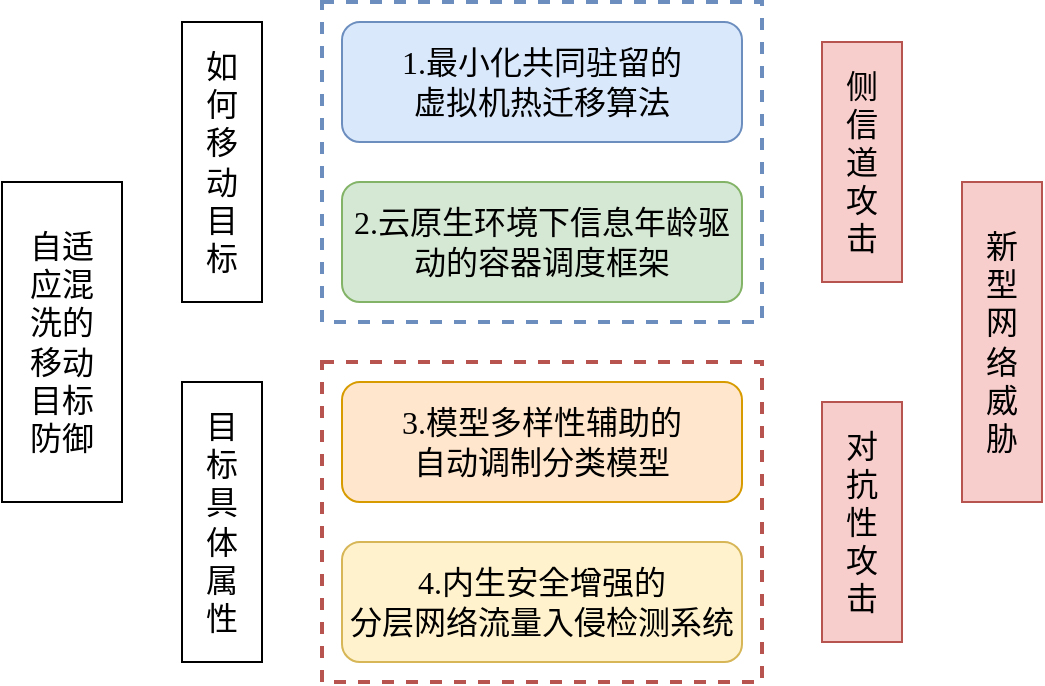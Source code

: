 <mxfile version="22.1.3" type="github">
  <diagram name="第 1 页" id="TFkyCCmXIhcKNt-2Raay">
    <mxGraphModel dx="760" dy="445" grid="1" gridSize="10" guides="1" tooltips="1" connect="1" arrows="1" fold="1" page="1" pageScale="1" pageWidth="1169" pageHeight="827" math="0" shadow="0">
      <root>
        <mxCell id="0" />
        <mxCell id="1" parent="0" />
        <mxCell id="gg39BBJmfK9Wzds0mS3H-12" value="" style="rounded=0;whiteSpace=wrap;html=1;fillColor=none;strokeWidth=2;dashed=1;strokeColor=#b85450;" vertex="1" parent="1">
          <mxGeometry x="390" y="250" width="220" height="160" as="geometry" />
        </mxCell>
        <mxCell id="gg39BBJmfK9Wzds0mS3H-11" value="" style="rounded=0;whiteSpace=wrap;html=1;fillColor=none;strokeColor=#6c8ebf;strokeWidth=2;dashed=1;" vertex="1" parent="1">
          <mxGeometry x="390" y="70" width="220" height="160" as="geometry" />
        </mxCell>
        <mxCell id="gg39BBJmfK9Wzds0mS3H-1" value="3.模型多样性辅助的&lt;br style=&quot;font-size: 16px;&quot;&gt;自动调制分类模型" style="rounded=1;whiteSpace=wrap;html=1;fontFamily=Times New Roman;fontSize=16;fillColor=#ffe6cc;strokeColor=#d79b00;" vertex="1" parent="1">
          <mxGeometry x="400" y="260" width="200" height="60" as="geometry" />
        </mxCell>
        <mxCell id="gg39BBJmfK9Wzds0mS3H-2" value="2.云原生环境下信息年龄驱动的容器调度框架" style="rounded=1;whiteSpace=wrap;html=1;fontFamily=Times New Roman;fontSize=16;fillColor=#d5e8d4;strokeColor=#82b366;" vertex="1" parent="1">
          <mxGeometry x="400" y="160" width="200" height="60" as="geometry" />
        </mxCell>
        <mxCell id="gg39BBJmfK9Wzds0mS3H-3" value="1.最小化共同驻留的&lt;br style=&quot;font-size: 16px;&quot;&gt;虚拟机热迁移算法" style="rounded=1;whiteSpace=wrap;html=1;fontFamily=Times New Roman;fontSize=16;fillColor=#dae8fc;strokeColor=#6c8ebf;" vertex="1" parent="1">
          <mxGeometry x="400" y="80" width="200" height="60" as="geometry" />
        </mxCell>
        <mxCell id="gg39BBJmfK9Wzds0mS3H-4" value="4.内生安全增强的&lt;br style=&quot;font-size: 16px;&quot;&gt;分层网络流量入侵检测系统" style="rounded=1;whiteSpace=wrap;html=1;fontFamily=Times New Roman;fontSize=16;fillColor=#fff2cc;strokeColor=#d6b656;" vertex="1" parent="1">
          <mxGeometry x="400" y="340" width="200" height="60" as="geometry" />
        </mxCell>
        <mxCell id="gg39BBJmfK9Wzds0mS3H-5" value="自适&lt;br&gt;应混&lt;br&gt;洗的&lt;br&gt;移动&lt;br&gt;目标&lt;br&gt;防御" style="rounded=0;whiteSpace=wrap;html=1;fontSize=16;fontFamily=Times New Roman;" vertex="1" parent="1">
          <mxGeometry x="230" y="160" width="60" height="160" as="geometry" />
        </mxCell>
        <mxCell id="gg39BBJmfK9Wzds0mS3H-6" value="如&lt;br&gt;何&lt;br&gt;移&lt;br&gt;动&lt;br&gt;目&lt;br&gt;标" style="rounded=0;whiteSpace=wrap;html=1;fontSize=16;fontFamily=Times New Roman;" vertex="1" parent="1">
          <mxGeometry x="320" y="80" width="40" height="140" as="geometry" />
        </mxCell>
        <mxCell id="gg39BBJmfK9Wzds0mS3H-7" value="侧&lt;br&gt;信&lt;br&gt;道&lt;br&gt;攻&lt;br&gt;击" style="rounded=0;whiteSpace=wrap;html=1;fontSize=16;fontFamily=Times New Roman;fillColor=#f8cecc;strokeColor=#b85450;" vertex="1" parent="1">
          <mxGeometry x="640" y="90" width="40" height="120" as="geometry" />
        </mxCell>
        <mxCell id="gg39BBJmfK9Wzds0mS3H-8" value="对&lt;br&gt;抗&lt;br&gt;性&lt;br&gt;攻&lt;br&gt;击" style="rounded=0;whiteSpace=wrap;html=1;fontSize=16;fontFamily=Times New Roman;fillColor=#f8cecc;strokeColor=#b85450;" vertex="1" parent="1">
          <mxGeometry x="640" y="270" width="40" height="120" as="geometry" />
        </mxCell>
        <mxCell id="gg39BBJmfK9Wzds0mS3H-9" value="新&lt;br&gt;型&lt;br&gt;网&lt;br&gt;络&lt;br&gt;威&lt;br&gt;胁" style="rounded=0;whiteSpace=wrap;html=1;fontSize=16;fontFamily=Times New Roman;fillColor=#f8cecc;strokeColor=#b85450;" vertex="1" parent="1">
          <mxGeometry x="710" y="160" width="40" height="160" as="geometry" />
        </mxCell>
        <mxCell id="gg39BBJmfK9Wzds0mS3H-10" value="目&lt;br&gt;标&lt;br&gt;具&lt;br&gt;体&lt;br&gt;属&lt;br&gt;性" style="rounded=0;whiteSpace=wrap;html=1;fontSize=16;fontFamily=Times New Roman;" vertex="1" parent="1">
          <mxGeometry x="320" y="260" width="40" height="140" as="geometry" />
        </mxCell>
      </root>
    </mxGraphModel>
  </diagram>
</mxfile>
